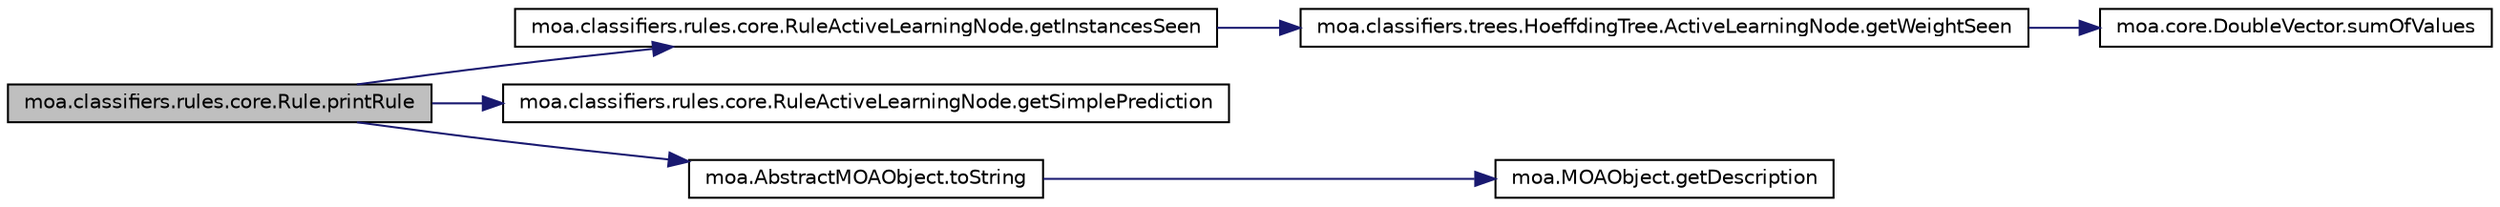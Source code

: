 digraph G
{
  edge [fontname="Helvetica",fontsize="10",labelfontname="Helvetica",labelfontsize="10"];
  node [fontname="Helvetica",fontsize="10",shape=record];
  rankdir=LR;
  Node1 [label="moa.classifiers.rules.core.Rule.printRule",height=0.2,width=0.4,color="black", fillcolor="grey75", style="filled" fontcolor="black"];
  Node1 -> Node2 [color="midnightblue",fontsize="10",style="solid",fontname="Helvetica"];
  Node2 [label="moa.classifiers.rules.core.RuleActiveLearningNode.getInstancesSeen",height=0.2,width=0.4,color="black", fillcolor="white", style="filled",URL="$classmoa_1_1classifiers_1_1rules_1_1core_1_1RuleActiveLearningNode.html#ab3bbc1d2b34726d34b9fcda53b91f953"];
  Node2 -> Node3 [color="midnightblue",fontsize="10",style="solid",fontname="Helvetica"];
  Node3 [label="moa.classifiers.trees.HoeffdingTree.ActiveLearningNode.getWeightSeen",height=0.2,width=0.4,color="black", fillcolor="white", style="filled",URL="$classmoa_1_1classifiers_1_1trees_1_1HoeffdingTree_1_1ActiveLearningNode.html#a407cdfb074879e0f84460dee8ae06b04"];
  Node3 -> Node4 [color="midnightblue",fontsize="10",style="solid",fontname="Helvetica"];
  Node4 [label="moa.core.DoubleVector.sumOfValues",height=0.2,width=0.4,color="black", fillcolor="white", style="filled",URL="$classmoa_1_1core_1_1DoubleVector.html#acafa367bb17b33b844486adfa1b2780a"];
  Node1 -> Node5 [color="midnightblue",fontsize="10",style="solid",fontname="Helvetica"];
  Node5 [label="moa.classifiers.rules.core.RuleActiveLearningNode.getSimplePrediction",height=0.2,width=0.4,color="black", fillcolor="white", style="filled",URL="$classmoa_1_1classifiers_1_1rules_1_1core_1_1RuleActiveLearningNode.html#a2babce109833367a954eba375119a4b9"];
  Node1 -> Node6 [color="midnightblue",fontsize="10",style="solid",fontname="Helvetica"];
  Node6 [label="moa.AbstractMOAObject.toString",height=0.2,width=0.4,color="black", fillcolor="white", style="filled",URL="$classmoa_1_1AbstractMOAObject.html#ac686fd3b07c734cf21f1894376fe402d",tooltip="Returns a description of the object."];
  Node6 -> Node7 [color="midnightblue",fontsize="10",style="solid",fontname="Helvetica"];
  Node7 [label="moa.MOAObject.getDescription",height=0.2,width=0.4,color="black", fillcolor="white", style="filled",URL="$interfacemoa_1_1MOAObject.html#afdaf5098f1fe6c852018ce64c28e17f5",tooltip="Returns a string representation of this object."];
}
